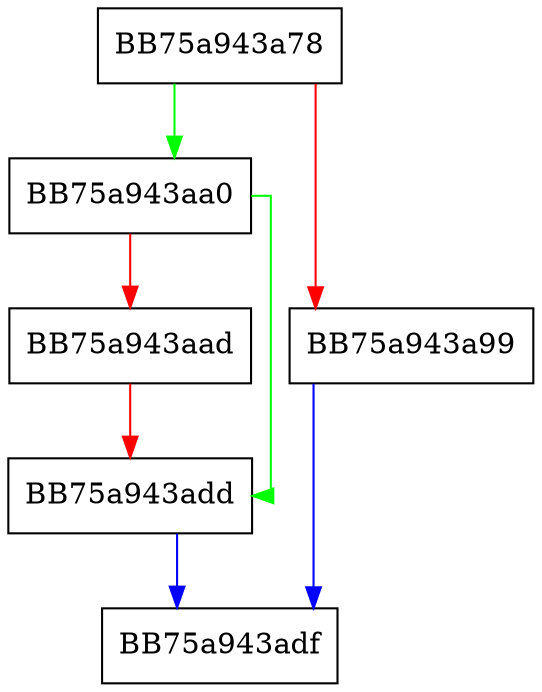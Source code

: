 digraph check_for_flow_violation {
  node [shape="box"];
  graph [splines=ortho];
  BB75a943a78 -> BB75a943aa0 [color="green"];
  BB75a943a78 -> BB75a943a99 [color="red"];
  BB75a943a99 -> BB75a943adf [color="blue"];
  BB75a943aa0 -> BB75a943add [color="green"];
  BB75a943aa0 -> BB75a943aad [color="red"];
  BB75a943aad -> BB75a943add [color="red"];
  BB75a943add -> BB75a943adf [color="blue"];
}